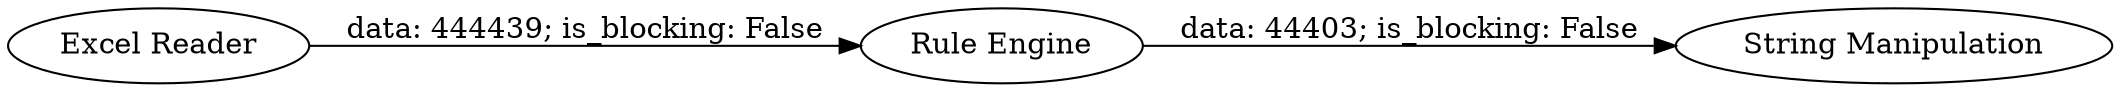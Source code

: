 digraph {
	"-4839213927569556735_3" [label="String Manipulation"]
	"-4839213927569556735_2" [label="Rule Engine"]
	"-4839213927569556735_1" [label="Excel Reader"]
	"-4839213927569556735_2" -> "-4839213927569556735_3" [label="data: 44403; is_blocking: False"]
	"-4839213927569556735_1" -> "-4839213927569556735_2" [label="data: 444439; is_blocking: False"]
	rankdir=LR
}

